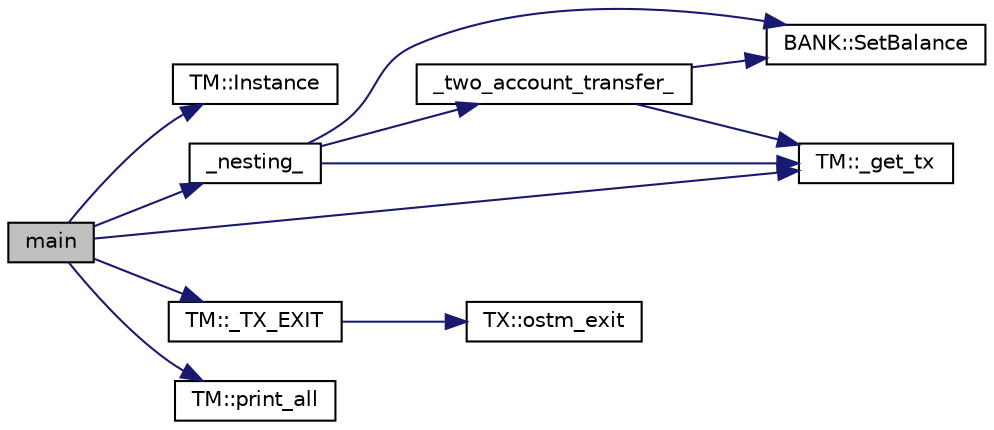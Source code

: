 digraph "main"
{
  edge [fontname="Helvetica",fontsize="10",labelfontname="Helvetica",labelfontsize="10"];
  node [fontname="Helvetica",fontsize="10",shape=record];
  rankdir="LR";
  Node1 [label="main",height=0.2,width=0.4,color="black", fillcolor="grey75", style="filled", fontcolor="black"];
  Node1 -> Node2 [color="midnightblue",fontsize="10",style="solid"];
  Node2 [label="TM::Instance",height=0.2,width=0.4,color="black", fillcolor="white", style="filled",URL="$class_t_m.html#a7ce5f35e0dae76df4fe116cf905bbe60",tooltip="Scott Meyer&#39;s Singleton creation, what is thread safe. "];
  Node1 -> Node3 [color="midnightblue",fontsize="10",style="solid"];
  Node3 [label="_nesting_",height=0.2,width=0.4,color="black", fillcolor="white", style="filled",URL="$main_8cpp.html#a5675cb594d74aa1bf5e80233370ffd81",tooltip="nesting function, takes two std::shared_ptr<OSTM> pointer, the Transaction manager, and the amount to use in the transaction and transfer the _amount value from one account to the another account This function create nested transactions inside the transaction, and call other function to nesting the transaction as well "];
  Node3 -> Node4 [color="midnightblue",fontsize="10",style="solid"];
  Node4 [label="TM::_get_tx",height=0.2,width=0.4,color="black", fillcolor="white", style="filled",URL="$class_t_m.html#a41cb0226cc4080c931651b13f74a0075",tooltip="_get_tx std::shared_ptr<TX>, returning a shared pointer with the transaction "];
  Node3 -> Node5 [color="midnightblue",fontsize="10",style="solid"];
  Node5 [label="BANK::SetBalance",height=0.2,width=0.4,color="black", fillcolor="white", style="filled",URL="$class_b_a_n_k.html#ae3e45b407bf8ec7175662442ea24b7c0"];
  Node3 -> Node6 [color="midnightblue",fontsize="10",style="solid"];
  Node6 [label="_two_account_transfer_",height=0.2,width=0.4,color="black", fillcolor="white", style="filled",URL="$main_8cpp.html#a83aef8c5b69afef4e38d14c17fe782b3",tooltip="two_account_transfer function, takes two std::shared_ptr<OSTM> pointer, the Transaction manager..."];
  Node6 -> Node4 [color="midnightblue",fontsize="10",style="solid"];
  Node6 -> Node5 [color="midnightblue",fontsize="10",style="solid"];
  Node1 -> Node4 [color="midnightblue",fontsize="10",style="solid"];
  Node1 -> Node7 [color="midnightblue",fontsize="10",style="solid"];
  Node7 [label="TM::_TX_EXIT",height=0.2,width=0.4,color="black", fillcolor="white", style="filled",URL="$class_t_m.html#a5e2d1127f2429f2f524d25f430eade06",tooltip="_TX_EXIT void, the thread calls the ostm_exit function in the transaction, and clear all elements fro..."];
  Node7 -> Node8 [color="midnightblue",fontsize="10",style="solid"];
  Node8 [label="TX::ostm_exit",height=0.2,width=0.4,color="black", fillcolor="white", style="filled",URL="$class_t_x.html#aa9739c5c2077454c779098db7baefc2b",tooltip="Delete all map entries associated with the main process. "];
  Node1 -> Node9 [color="midnightblue",fontsize="10",style="solid"];
  Node9 [label="TM::print_all",height=0.2,width=0.4,color="black", fillcolor="white", style="filled",URL="$class_t_m.html#a1d6891b1d3e71cc0acef54e7afe71c09",tooltip="ONLY FOR TESTING print_all void, print out all object key from txMAP collection. "];
}
